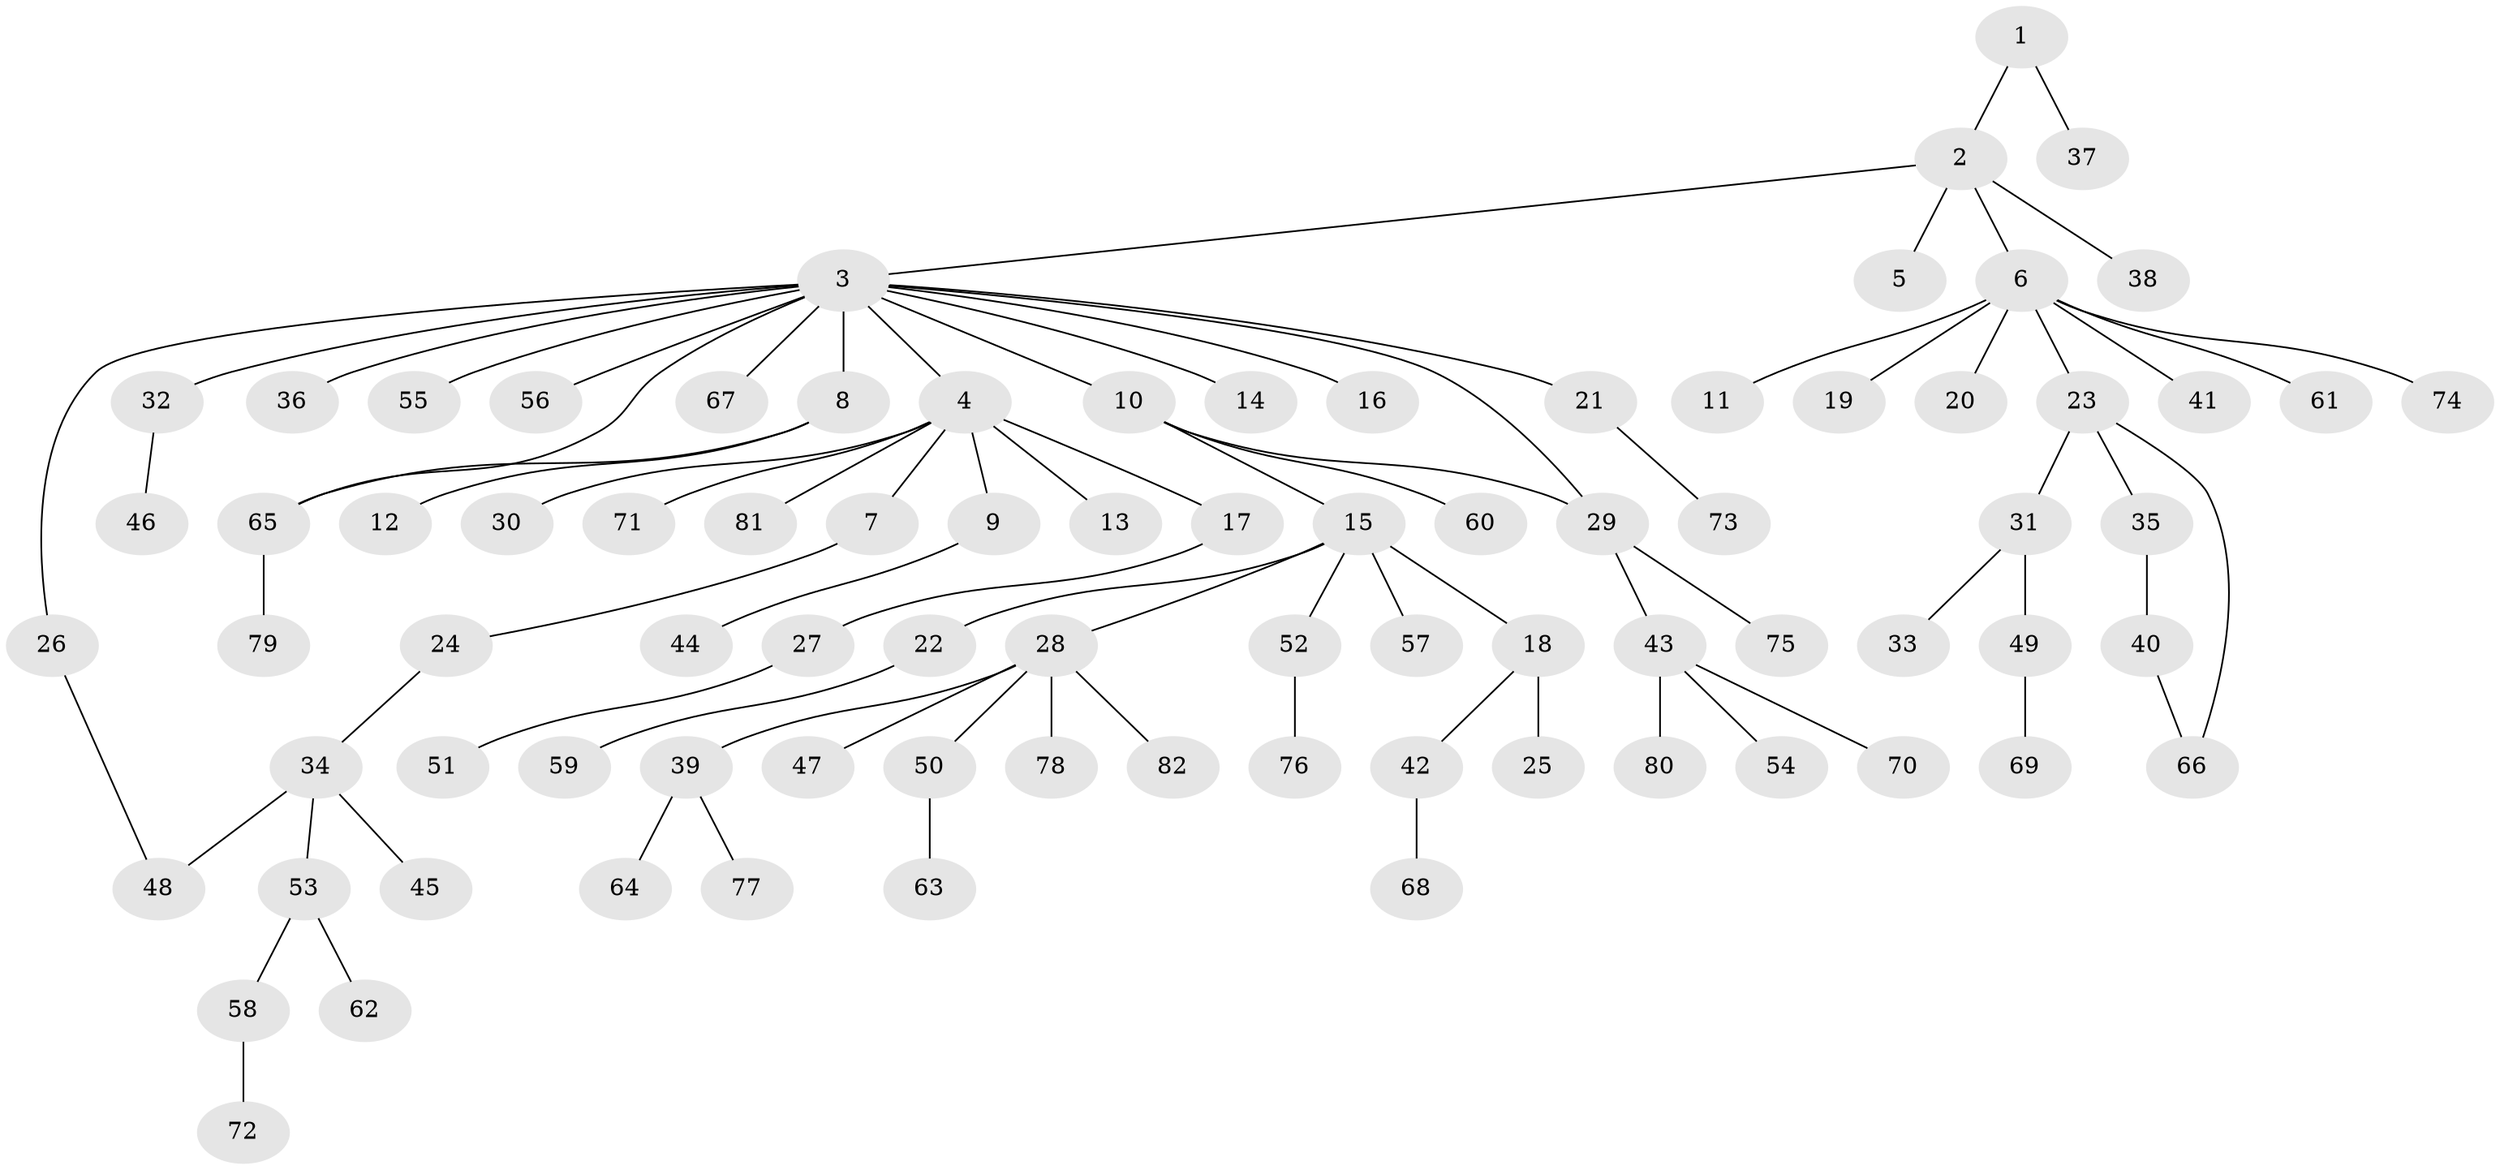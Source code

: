 // Generated by graph-tools (version 1.1) at 2025/49/03/09/25 03:49:58]
// undirected, 82 vertices, 85 edges
graph export_dot {
graph [start="1"]
  node [color=gray90,style=filled];
  1;
  2;
  3;
  4;
  5;
  6;
  7;
  8;
  9;
  10;
  11;
  12;
  13;
  14;
  15;
  16;
  17;
  18;
  19;
  20;
  21;
  22;
  23;
  24;
  25;
  26;
  27;
  28;
  29;
  30;
  31;
  32;
  33;
  34;
  35;
  36;
  37;
  38;
  39;
  40;
  41;
  42;
  43;
  44;
  45;
  46;
  47;
  48;
  49;
  50;
  51;
  52;
  53;
  54;
  55;
  56;
  57;
  58;
  59;
  60;
  61;
  62;
  63;
  64;
  65;
  66;
  67;
  68;
  69;
  70;
  71;
  72;
  73;
  74;
  75;
  76;
  77;
  78;
  79;
  80;
  81;
  82;
  1 -- 2;
  1 -- 37;
  2 -- 3;
  2 -- 5;
  2 -- 6;
  2 -- 38;
  3 -- 4;
  3 -- 8;
  3 -- 10;
  3 -- 14;
  3 -- 16;
  3 -- 21;
  3 -- 26;
  3 -- 29;
  3 -- 32;
  3 -- 36;
  3 -- 55;
  3 -- 56;
  3 -- 65;
  3 -- 67;
  4 -- 7;
  4 -- 9;
  4 -- 13;
  4 -- 17;
  4 -- 30;
  4 -- 71;
  4 -- 81;
  6 -- 11;
  6 -- 19;
  6 -- 20;
  6 -- 23;
  6 -- 41;
  6 -- 61;
  6 -- 74;
  7 -- 24;
  8 -- 12;
  8 -- 65;
  9 -- 44;
  10 -- 15;
  10 -- 29;
  10 -- 60;
  15 -- 18;
  15 -- 22;
  15 -- 28;
  15 -- 52;
  15 -- 57;
  17 -- 27;
  18 -- 25;
  18 -- 42;
  21 -- 73;
  22 -- 59;
  23 -- 31;
  23 -- 35;
  23 -- 66;
  24 -- 34;
  26 -- 48;
  27 -- 51;
  28 -- 39;
  28 -- 47;
  28 -- 50;
  28 -- 78;
  28 -- 82;
  29 -- 43;
  29 -- 75;
  31 -- 33;
  31 -- 49;
  32 -- 46;
  34 -- 45;
  34 -- 48;
  34 -- 53;
  35 -- 40;
  39 -- 64;
  39 -- 77;
  40 -- 66;
  42 -- 68;
  43 -- 54;
  43 -- 70;
  43 -- 80;
  49 -- 69;
  50 -- 63;
  52 -- 76;
  53 -- 58;
  53 -- 62;
  58 -- 72;
  65 -- 79;
}
